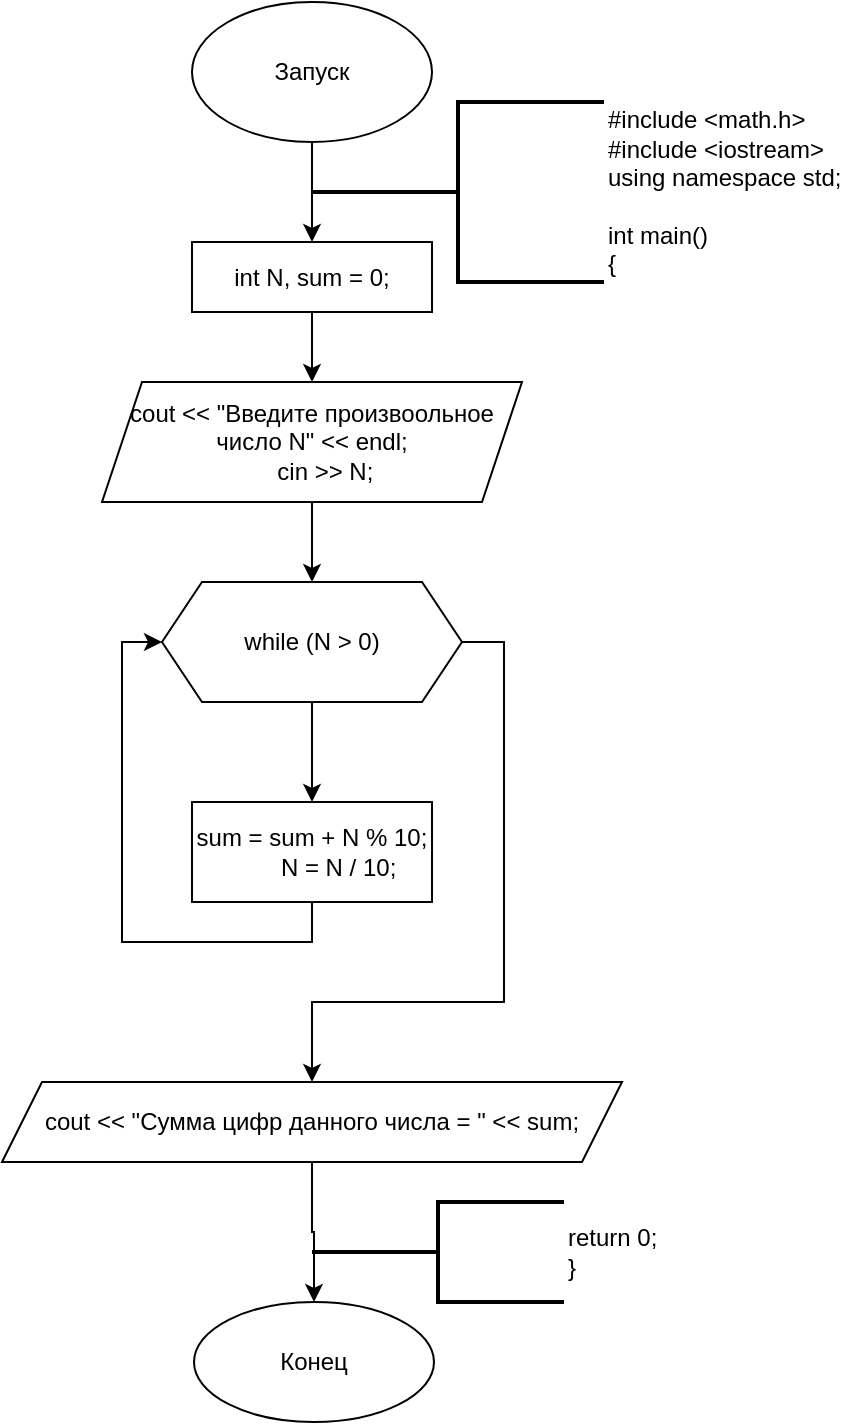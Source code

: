 <mxfile version="16.0.0" type="device"><diagram id="C5RBs43oDa-KdzZeNtuy" name="Page-1"><mxGraphModel dx="1061" dy="615" grid="1" gridSize="10" guides="1" tooltips="1" connect="1" arrows="1" fold="1" page="1" pageScale="1" pageWidth="827" pageHeight="1169" math="0" shadow="0"><root><mxCell id="WIyWlLk6GJQsqaUBKTNV-0"/><mxCell id="WIyWlLk6GJQsqaUBKTNV-1" parent="WIyWlLk6GJQsqaUBKTNV-0"/><mxCell id="OoZ20OrOg8VZuGHtvFxR-2" value="" style="edgeStyle=orthogonalEdgeStyle;rounded=0;orthogonalLoop=1;jettySize=auto;html=1;" edge="1" parent="WIyWlLk6GJQsqaUBKTNV-1" source="OoZ20OrOg8VZuGHtvFxR-0" target="OoZ20OrOg8VZuGHtvFxR-1"><mxGeometry relative="1" as="geometry"/></mxCell><mxCell id="OoZ20OrOg8VZuGHtvFxR-0" value="Запуск" style="ellipse;whiteSpace=wrap;html=1;" vertex="1" parent="WIyWlLk6GJQsqaUBKTNV-1"><mxGeometry x="354" y="10" width="120" height="70" as="geometry"/></mxCell><mxCell id="OoZ20OrOg8VZuGHtvFxR-4" value="" style="edgeStyle=orthogonalEdgeStyle;rounded=0;orthogonalLoop=1;jettySize=auto;html=1;" edge="1" parent="WIyWlLk6GJQsqaUBKTNV-1" source="OoZ20OrOg8VZuGHtvFxR-1" target="OoZ20OrOg8VZuGHtvFxR-3"><mxGeometry relative="1" as="geometry"/></mxCell><mxCell id="OoZ20OrOg8VZuGHtvFxR-1" value="int N, sum = 0;" style="whiteSpace=wrap;html=1;" vertex="1" parent="WIyWlLk6GJQsqaUBKTNV-1"><mxGeometry x="354" y="130" width="120" height="35" as="geometry"/></mxCell><mxCell id="OoZ20OrOg8VZuGHtvFxR-6" value="" style="edgeStyle=orthogonalEdgeStyle;rounded=0;orthogonalLoop=1;jettySize=auto;html=1;" edge="1" parent="WIyWlLk6GJQsqaUBKTNV-1" source="OoZ20OrOg8VZuGHtvFxR-3"><mxGeometry relative="1" as="geometry"><mxPoint x="414" y="300" as="targetPoint"/></mxGeometry></mxCell><mxCell id="OoZ20OrOg8VZuGHtvFxR-3" value="&lt;div&gt;cout &amp;lt;&amp;lt; &quot;Введите произвоольное число N&quot; &amp;lt;&amp;lt; endl;&lt;/div&gt;&lt;div&gt;&amp;nbsp; &amp;nbsp; cin &amp;gt;&amp;gt; N;&lt;/div&gt;" style="shape=parallelogram;perimeter=parallelogramPerimeter;whiteSpace=wrap;html=1;fixedSize=1;" vertex="1" parent="WIyWlLk6GJQsqaUBKTNV-1"><mxGeometry x="309" y="200" width="210" height="60" as="geometry"/></mxCell><mxCell id="OoZ20OrOg8VZuGHtvFxR-10" value="" style="edgeStyle=orthogonalEdgeStyle;rounded=0;orthogonalLoop=1;jettySize=auto;html=1;" edge="1" parent="WIyWlLk6GJQsqaUBKTNV-1" source="OoZ20OrOg8VZuGHtvFxR-7" target="OoZ20OrOg8VZuGHtvFxR-40"><mxGeometry relative="1" as="geometry"><mxPoint x="414" y="400" as="targetPoint"/></mxGeometry></mxCell><mxCell id="OoZ20OrOg8VZuGHtvFxR-34" style="edgeStyle=orthogonalEdgeStyle;rounded=0;orthogonalLoop=1;jettySize=auto;html=1;" edge="1" parent="WIyWlLk6GJQsqaUBKTNV-1" source="OoZ20OrOg8VZuGHtvFxR-7"><mxGeometry relative="1" as="geometry"><mxPoint x="414" y="550" as="targetPoint"/><Array as="points"><mxPoint x="510" y="330"/><mxPoint x="510" y="510"/><mxPoint x="414" y="510"/></Array></mxGeometry></mxCell><mxCell id="OoZ20OrOg8VZuGHtvFxR-7" value="while (N &amp;gt; 0)" style="shape=hexagon;perimeter=hexagonPerimeter2;whiteSpace=wrap;html=1;fixedSize=1;" vertex="1" parent="WIyWlLk6GJQsqaUBKTNV-1"><mxGeometry x="339" y="300" width="150" height="60" as="geometry"/></mxCell><mxCell id="OoZ20OrOg8VZuGHtvFxR-37" value="" style="edgeStyle=orthogonalEdgeStyle;rounded=0;orthogonalLoop=1;jettySize=auto;html=1;" edge="1" parent="WIyWlLk6GJQsqaUBKTNV-1" source="OoZ20OrOg8VZuGHtvFxR-35" target="OoZ20OrOg8VZuGHtvFxR-36"><mxGeometry relative="1" as="geometry"/></mxCell><mxCell id="OoZ20OrOg8VZuGHtvFxR-35" value="cout &amp;lt;&amp;lt; &quot;Сумма цифр данного числа = &quot; &amp;lt;&amp;lt; sum;" style="shape=parallelogram;perimeter=parallelogramPerimeter;whiteSpace=wrap;html=1;fixedSize=1;" vertex="1" parent="WIyWlLk6GJQsqaUBKTNV-1"><mxGeometry x="259" y="550" width="310" height="40" as="geometry"/></mxCell><mxCell id="OoZ20OrOg8VZuGHtvFxR-36" value="Конец" style="ellipse;whiteSpace=wrap;html=1;" vertex="1" parent="WIyWlLk6GJQsqaUBKTNV-1"><mxGeometry x="355" y="660" width="120" height="60" as="geometry"/></mxCell><mxCell id="OoZ20OrOg8VZuGHtvFxR-38" value="return 0;&#10;}" style="strokeWidth=2;html=1;shape=mxgraph.flowchart.annotation_2;align=left;labelPosition=right;pointerEvents=1;" vertex="1" parent="WIyWlLk6GJQsqaUBKTNV-1"><mxGeometry x="414" y="610" width="126" height="50" as="geometry"/></mxCell><mxCell id="OoZ20OrOg8VZuGHtvFxR-39" value="&lt;div&gt;#include &amp;lt;math.h&amp;gt;&lt;/div&gt;&lt;div&gt;#include &amp;lt;iostream&amp;gt;&lt;/div&gt;using namespace std;&lt;br&gt;&lt;br&gt;int main()&lt;br&gt;{" style="strokeWidth=2;html=1;shape=mxgraph.flowchart.annotation_2;align=left;labelPosition=right;pointerEvents=1;" vertex="1" parent="WIyWlLk6GJQsqaUBKTNV-1"><mxGeometry x="414" y="60" width="146" height="90" as="geometry"/></mxCell><mxCell id="OoZ20OrOg8VZuGHtvFxR-41" style="edgeStyle=orthogonalEdgeStyle;rounded=0;orthogonalLoop=1;jettySize=auto;html=1;entryX=0;entryY=0.5;entryDx=0;entryDy=0;" edge="1" parent="WIyWlLk6GJQsqaUBKTNV-1" source="OoZ20OrOg8VZuGHtvFxR-40" target="OoZ20OrOg8VZuGHtvFxR-7"><mxGeometry relative="1" as="geometry"><Array as="points"><mxPoint x="414" y="480"/><mxPoint x="319" y="480"/><mxPoint x="319" y="330"/></Array></mxGeometry></mxCell><mxCell id="OoZ20OrOg8VZuGHtvFxR-40" value="sum = sum + N % 10;&#10;        N = N / 10;" style="rounded=0;whiteSpace=wrap;html=1;" vertex="1" parent="WIyWlLk6GJQsqaUBKTNV-1"><mxGeometry x="354" y="410" width="120" height="50" as="geometry"/></mxCell></root></mxGraphModel></diagram></mxfile>
